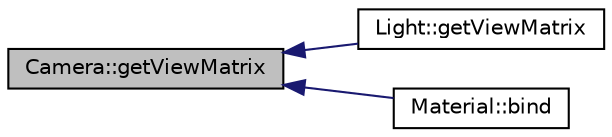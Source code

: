 digraph "Camera::getViewMatrix"
{
  edge [fontname="Helvetica",fontsize="10",labelfontname="Helvetica",labelfontsize="10"];
  node [fontname="Helvetica",fontsize="10",shape=record];
  rankdir="LR";
  Node1 [label="Camera::getViewMatrix",height=0.2,width=0.4,color="black", fillcolor="grey75", style="filled" fontcolor="black"];
  Node1 -> Node2 [dir="back",color="midnightblue",fontsize="10",style="solid",fontname="Helvetica"];
  Node2 [label="Light::getViewMatrix",height=0.2,width=0.4,color="black", fillcolor="white", style="filled",URL="$class_light.html#a4d68a3ba56cc6fc694b4bccde4d4dd25",tooltip="Returns a view matrix for a camera looking from the light to the specified position. "];
  Node1 -> Node3 [dir="back",color="midnightblue",fontsize="10",style="solid",fontname="Helvetica"];
  Node3 [label="Material::bind",height=0.2,width=0.4,color="black", fillcolor="white", style="filled",URL="$class_material.html#a920a4c55529a37a711f7cc9f63b93d4b",tooltip="Binds the current material, sending all its current variables to its shader. This function takes a ca..."];
}
